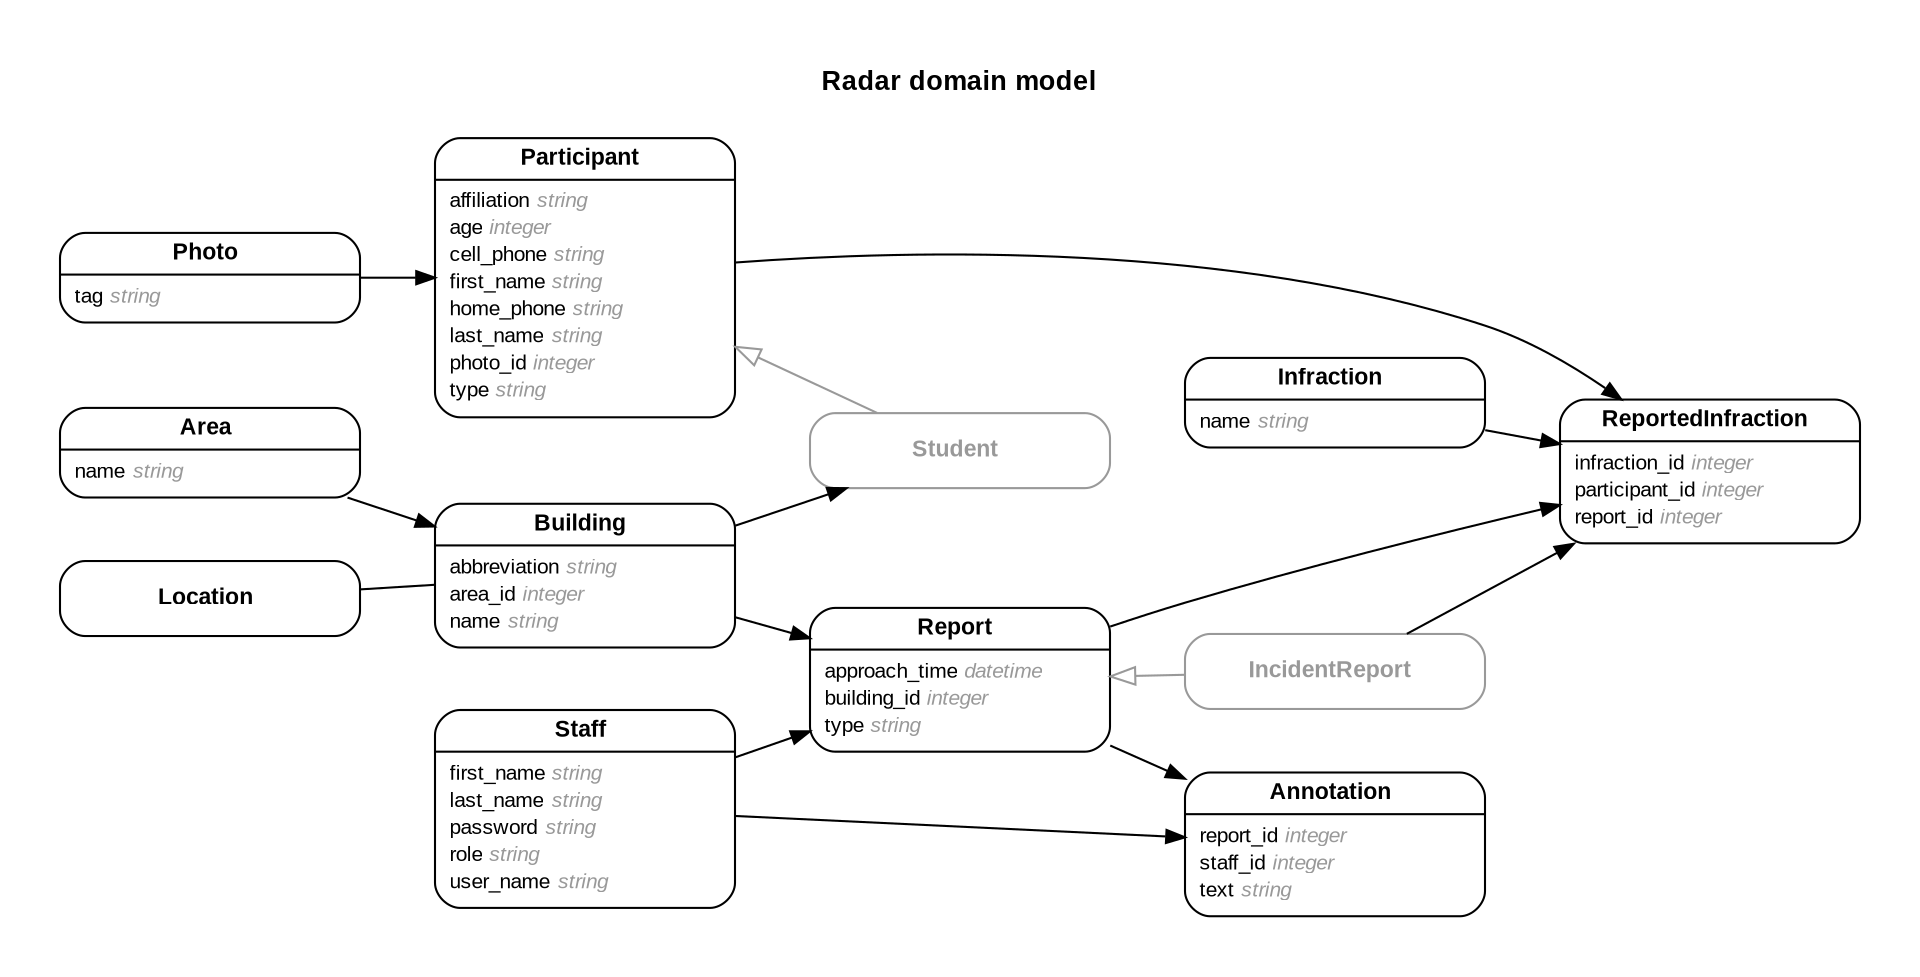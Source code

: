 digraph Radar {
  rankdir = "LR"; ranksep = "0.5"; nodesep = "0.4"; pad = "0.4,0.4"; margin = "0,0"; concentrate = "true"; labelloc = "t"; fontsize = "13"; fontname = "Arial Bold";
  node [shape = "Mrecord", fontsize = "10", fontname = "Arial", margin = "0.07,0.05", penwidth = "1.0"];
  edge [fontname = "Arial", fontsize = "7", dir = "both", arrowsize = "0.9", penwidth = "1.0", labelangle = "32", labeldistance = "1.8"];
  label = "Radar domain model\n\n";
  Annotation [label = <<table border="0" align="center" cellspacing="0.5" cellpadding="0" width="134">
  <tr><td align="center" valign="bottom" width="130"><font face="Arial Bold" point-size="11">Annotation</font></td></tr>
</table>
|
<table border="0" align="left" cellspacing="2" cellpadding="0" width="134">
  <tr><td align="left" width="130" port="report_id">report_id <font face="Arial Italic" color="grey60">integer</font></td></tr>
  <tr><td align="left" width="130" port="staff_id">staff_id <font face="Arial Italic" color="grey60">integer</font></td></tr>
  <tr><td align="left" width="130" port="text">text <font face="Arial Italic" color="grey60">string</font></td></tr>
</table>
>];
  Area [label = <<table border="0" align="center" cellspacing="0.5" cellpadding="0" width="134">
  <tr><td align="center" valign="bottom" width="130"><font face="Arial Bold" point-size="11">Area</font></td></tr>
</table>
|
<table border="0" align="left" cellspacing="2" cellpadding="0" width="134">
  <tr><td align="left" width="130" port="name">name <font face="Arial Italic" color="grey60">string</font></td></tr>
</table>
>];
  Building [label = <<table border="0" align="center" cellspacing="0.5" cellpadding="0" width="134">
  <tr><td align="center" valign="bottom" width="130"><font face="Arial Bold" point-size="11">Building</font></td></tr>
</table>
|
<table border="0" align="left" cellspacing="2" cellpadding="0" width="134">
  <tr><td align="left" width="130" port="abbreviation">abbreviation <font face="Arial Italic" color="grey60">string</font></td></tr>
  <tr><td align="left" width="130" port="area_id">area_id <font face="Arial Italic" color="grey60">integer</font></td></tr>
  <tr><td align="left" width="130" port="name">name <font face="Arial Italic" color="grey60">string</font></td></tr>
</table>
>];
  IncidentReport [color = "grey60", fontcolor = "grey60", label = <<table border="0" align="center" cellspacing="0.5" cellpadding="0" width="134">
  <tr><td align="center" valign="bottom" width="130"><font face="Arial Bold" point-size="11">IncidentReport</font></td></tr>
</table>
>];
  Infraction [label = <<table border="0" align="center" cellspacing="0.5" cellpadding="0" width="134">
  <tr><td align="center" valign="bottom" width="130"><font face="Arial Bold" point-size="11">Infraction</font></td></tr>
</table>
|
<table border="0" align="left" cellspacing="2" cellpadding="0" width="134">
  <tr><td align="left" width="130" port="name">name <font face="Arial Italic" color="grey60">string</font></td></tr>
</table>
>];
  Location [label = <<table border="0" align="center" cellspacing="0.5" cellpadding="0" width="134">
  <tr><td align="center" valign="bottom" width="130"><font face="Arial Bold" point-size="11">Location</font></td></tr>
</table>
>];
  Participant [label = <<table border="0" align="center" cellspacing="0.5" cellpadding="0" width="134">
  <tr><td align="center" valign="bottom" width="130"><font face="Arial Bold" point-size="11">Participant</font></td></tr>
</table>
|
<table border="0" align="left" cellspacing="2" cellpadding="0" width="134">
  <tr><td align="left" width="130" port="affiliation">affiliation <font face="Arial Italic" color="grey60">string</font></td></tr>
  <tr><td align="left" width="130" port="age">age <font face="Arial Italic" color="grey60">integer</font></td></tr>
  <tr><td align="left" width="130" port="cell_phone">cell_phone <font face="Arial Italic" color="grey60">string</font></td></tr>
  <tr><td align="left" width="130" port="first_name">first_name <font face="Arial Italic" color="grey60">string</font></td></tr>
  <tr><td align="left" width="130" port="home_phone">home_phone <font face="Arial Italic" color="grey60">string</font></td></tr>
  <tr><td align="left" width="130" port="last_name">last_name <font face="Arial Italic" color="grey60">string</font></td></tr>
  <tr><td align="left" width="130" port="photo_id">photo_id <font face="Arial Italic" color="grey60">integer</font></td></tr>
  <tr><td align="left" width="130" port="type">type <font face="Arial Italic" color="grey60">string</font></td></tr>
</table>
>];
  Photo [label = <<table border="0" align="center" cellspacing="0.5" cellpadding="0" width="134">
  <tr><td align="center" valign="bottom" width="130"><font face="Arial Bold" point-size="11">Photo</font></td></tr>
</table>
|
<table border="0" align="left" cellspacing="2" cellpadding="0" width="134">
  <tr><td align="left" width="130" port="tag">tag <font face="Arial Italic" color="grey60">string</font></td></tr>
</table>
>];
  Report [label = <<table border="0" align="center" cellspacing="0.5" cellpadding="0" width="134">
  <tr><td align="center" valign="bottom" width="130"><font face="Arial Bold" point-size="11">Report</font></td></tr>
</table>
|
<table border="0" align="left" cellspacing="2" cellpadding="0" width="134">
  <tr><td align="left" width="130" port="approach_time">approach_time <font face="Arial Italic" color="grey60">datetime</font></td></tr>
  <tr><td align="left" width="130" port="building_id">building_id <font face="Arial Italic" color="grey60">integer</font></td></tr>
  <tr><td align="left" width="130" port="type">type <font face="Arial Italic" color="grey60">string</font></td></tr>
</table>
>];
  ReportedInfraction [label = <<table border="0" align="center" cellspacing="0.5" cellpadding="0" width="134">
  <tr><td align="center" valign="bottom" width="130"><font face="Arial Bold" point-size="11">ReportedInfraction</font></td></tr>
</table>
|
<table border="0" align="left" cellspacing="2" cellpadding="0" width="134">
  <tr><td align="left" width="130" port="infraction_id">infraction_id <font face="Arial Italic" color="grey60">integer</font></td></tr>
  <tr><td align="left" width="130" port="participant_id">participant_id <font face="Arial Italic" color="grey60">integer</font></td></tr>
  <tr><td align="left" width="130" port="report_id">report_id <font face="Arial Italic" color="grey60">integer</font></td></tr>
</table>
>];
  Staff [label = <<table border="0" align="center" cellspacing="0.5" cellpadding="0" width="134">
  <tr><td align="center" valign="bottom" width="130"><font face="Arial Bold" point-size="11">Staff</font></td></tr>
</table>
|
<table border="0" align="left" cellspacing="2" cellpadding="0" width="134">
  <tr><td align="left" width="130" port="first_name">first_name <font face="Arial Italic" color="grey60">string</font></td></tr>
  <tr><td align="left" width="130" port="last_name">last_name <font face="Arial Italic" color="grey60">string</font></td></tr>
  <tr><td align="left" width="130" port="password">password <font face="Arial Italic" color="grey60">string</font></td></tr>
  <tr><td align="left" width="130" port="role">role <font face="Arial Italic" color="grey60">string</font></td></tr>
  <tr><td align="left" width="130" port="user_name">user_name <font face="Arial Italic" color="grey60">string</font></td></tr>
</table>
>];
  Student [color = "grey60", fontcolor = "grey60", label = <<table border="0" align="center" cellspacing="0.5" cellpadding="0" width="134">
  <tr><td align="center" valign="bottom" width="130"><font face="Arial Bold" point-size="11">Student</font></td></tr>
</table>
>];
  Participant -> Student [color = "grey60", arrowtail = "onormal", arrowhead = "none", arrowsize = "1.2"]
  Report -> IncidentReport [color = "grey60", arrowtail = "onormal", arrowhead = "none", arrowsize = "1.2"]
  Staff -> Annotation [arrowhead = "normal", arrowtail = "none", weight = "1"]
  Report -> Annotation [arrowhead = "normal", arrowtail = "none", weight = "3"]
  Area -> Building [arrowhead = "normal", arrowtail = "none", weight = "1"]
  Staff -> Report [arrowhead = "normal", arrowtail = "none", weight = "2"]
  Building -> Report [arrowhead = "normal", arrowtail = "none", weight = "2"]
  IncidentReport -> ReportedInfraction [arrowhead = "normal", arrowtail = "none", weight = "1"]
  Location -> Building [arrowhead = "none", arrowtail = "none", weight = "1"]
  Photo -> Participant [arrowhead = "normal", arrowtail = "none", weight = "2"]
  Building -> Student [arrowhead = "normal", arrowtail = "none", weight = "1"]
  Report -> ReportedInfraction [arrowhead = "normal", arrowtail = "none", weight = "1"]
  Participant -> ReportedInfraction [arrowhead = "normal", arrowtail = "none", weight = "1"]
  Infraction -> ReportedInfraction [arrowhead = "normal", arrowtail = "none", weight = "1"]
}
